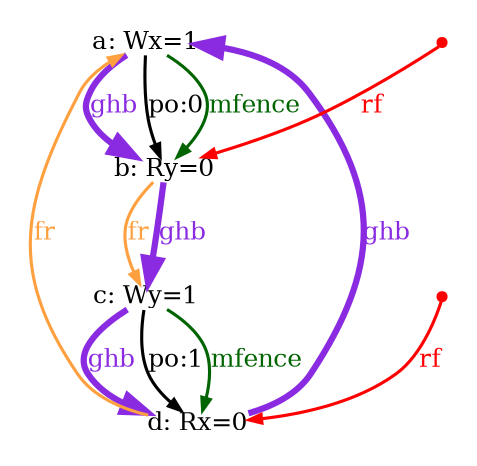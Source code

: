 digraph G {

pad="0.200000";
fontname="Arial";


/* the unlocked events */
eiid0 [label="a: Wx=1", shape="none", fontsize=12, fixedsize="true", height="0.166667", width="0.666667"];
eiid1 [label="b: Ry=0", shape="none", fontsize=12, fixedsize="true", height="0.166667", width="0.666667"];
eiid2 [label="c: Wy=1", shape="none", fontsize=12, fixedsize="true", height="0.166667", width="0.666667"];
eiid3 [label="d: Rx=0", shape="none", fontsize=12, fixedsize="true", height="0.166667", width="0.666667"];

/* the intra_causality_data edges */


/* the intra_causality_control edges */

/* the poi edges */
eiid0 -> eiid1 [label="po:0", color="black", fontcolor="black", fontsize=12, penwidth="1.500000", arrowsize="0.600000"];
eiid2 -> eiid3 [label="po:1", color="black", fontcolor="black", fontsize=12, penwidth="1.500000", arrowsize="0.600000"];
/* the rfmap edges */
initeiid1 [shape=point, height=0.06, width=0.06, color="red"];
initeiid1 -> eiid1 [label="rf", color="red", fontcolor="red", fontsize=12, penwidth="1.500000", arrowsize="0.600000"];
initeiid3 [shape=point, height=0.06, width=0.06, color="red"];
initeiid3 -> eiid3 [label="rf", color="red", fontcolor="red", fontsize=12, penwidth="1.500000", arrowsize="0.600000"];


/* The viewed-before edges */
eiid0 -> eiid1 [label="mfence", color="darkgreen", fontcolor="darkgreen", fontsize=12, penwidth="1.500000", arrowsize="0.600000"];
eiid2 -> eiid3 [label="mfence", color="darkgreen", fontcolor="darkgreen", fontsize=12, penwidth="1.500000", arrowsize="0.600000"];
eiid0 -> eiid1 [label="ghb", fontsize=12, penwidth="3.0", color="blueviolet", fontcolor="blueviolet", arrowsize="1.2"];
eiid1 -> eiid2 [label="ghb", fontsize=12, penwidth="3.0", color="blueviolet", fontcolor="blueviolet", arrowsize="1.2"];
eiid2 -> eiid3 [label="ghb", fontsize=12, penwidth="3.0", color="blueviolet", fontcolor="blueviolet", arrowsize="1.2"];
eiid3 -> eiid0 [label="ghb", fontsize=12, penwidth="3.0", color="blueviolet", fontcolor="blueviolet", arrowsize="1.2"];
eiid1 -> eiid2 [label="fr", color="#ffa040", fontcolor="#ffa040", fontsize=12, penwidth="1.500000", arrowsize="0.600000"];
eiid3 -> eiid0 [label="fr", color="#ffa040", fontcolor="#ffa040", fontsize=12, penwidth="1.500000", arrowsize="0.600000"];
}
